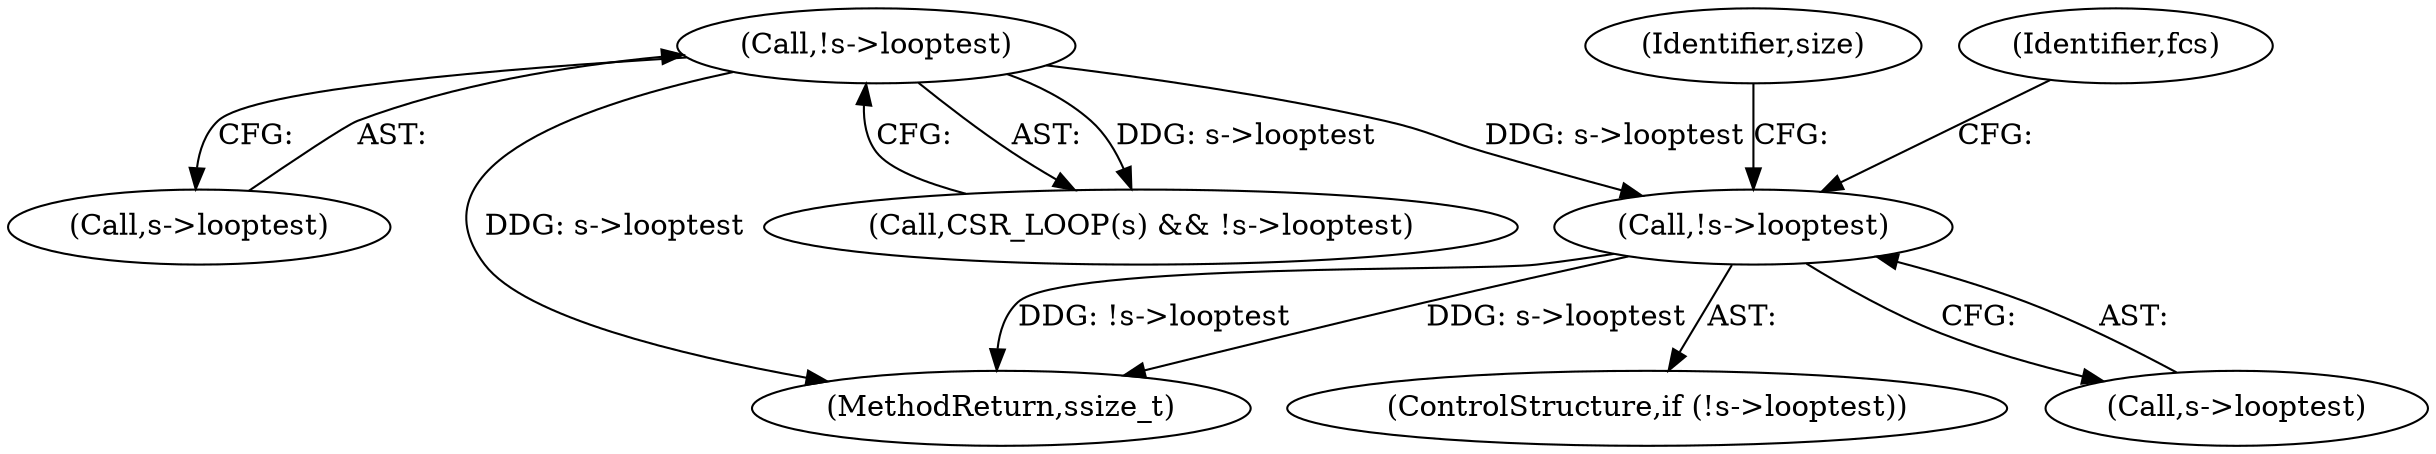 digraph "0_qemu_8b98a2f07175d46c3f7217639bd5e03f2ec56343@pointer" {
"1000338" [label="(Call,!s->looptest)"];
"1000152" [label="(Call,!s->looptest)"];
"1000149" [label="(Call,CSR_LOOP(s) && !s->looptest)"];
"1000153" [label="(Call,s->looptest)"];
"1000345" [label="(Identifier,size)"];
"1000711" [label="(MethodReturn,ssize_t)"];
"1000152" [label="(Call,!s->looptest)"];
"1000338" [label="(Call,!s->looptest)"];
"1000337" [label="(ControlStructure,if (!s->looptest))"];
"1000339" [label="(Call,s->looptest)"];
"1000397" [label="(Identifier,fcs)"];
"1000338" -> "1000337"  [label="AST: "];
"1000338" -> "1000339"  [label="CFG: "];
"1000339" -> "1000338"  [label="AST: "];
"1000345" -> "1000338"  [label="CFG: "];
"1000397" -> "1000338"  [label="CFG: "];
"1000338" -> "1000711"  [label="DDG: s->looptest"];
"1000338" -> "1000711"  [label="DDG: !s->looptest"];
"1000152" -> "1000338"  [label="DDG: s->looptest"];
"1000152" -> "1000149"  [label="AST: "];
"1000152" -> "1000153"  [label="CFG: "];
"1000153" -> "1000152"  [label="AST: "];
"1000149" -> "1000152"  [label="CFG: "];
"1000152" -> "1000711"  [label="DDG: s->looptest"];
"1000152" -> "1000149"  [label="DDG: s->looptest"];
}
